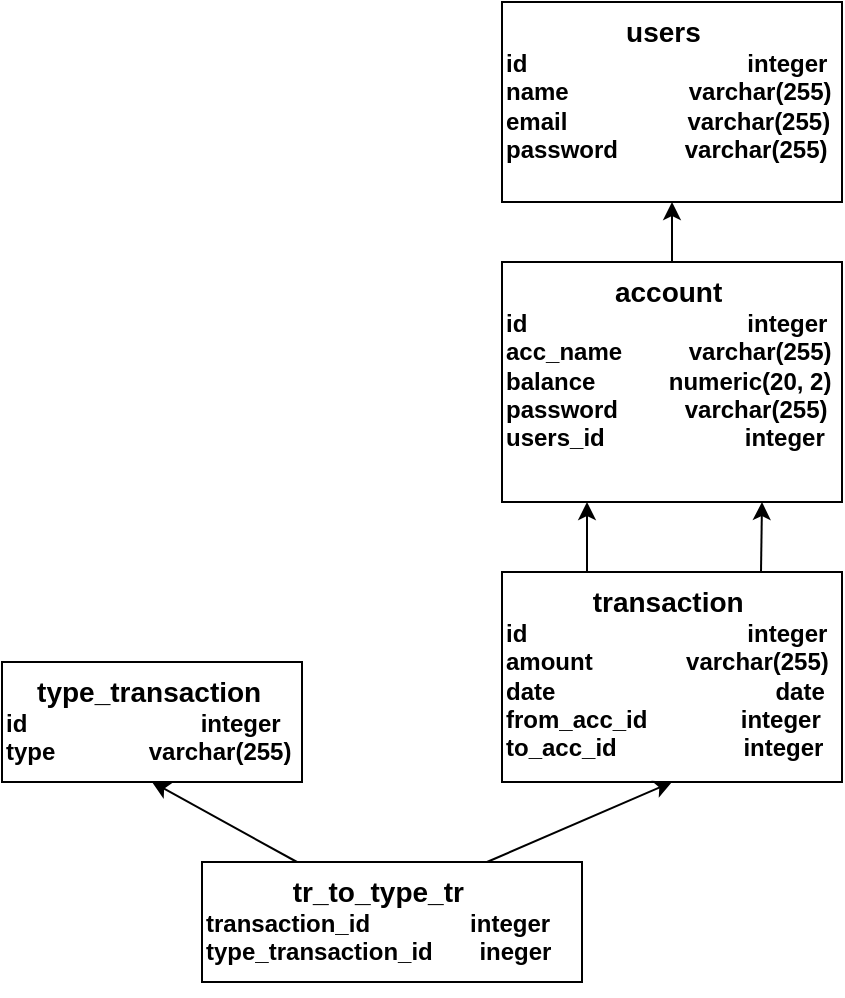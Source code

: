 <mxfile version="11.1.1" type="github"><diagram id="LnacNyWTvyfRDmgNIcEk" name="Page-1"><mxGraphModel dx="868" dy="484" grid="1" gridSize="10" guides="1" tooltips="1" connect="1" arrows="1" fold="1" page="1" pageScale="1" pageWidth="827" pageHeight="1169" math="0" shadow="0"><root><mxCell id="0"/><mxCell id="1" parent="0"/><mxCell id="j7QwsDHBEkOV3YnxY3o7-10" value="&lt;b&gt;&lt;font&gt;&amp;nbsp; &amp;nbsp; &amp;nbsp; &amp;nbsp; &amp;nbsp; &amp;nbsp; &amp;nbsp; &amp;nbsp; &amp;nbsp; &lt;font style=&quot;font-size: 14px&quot;&gt;users&lt;/font&gt;&lt;br&gt;id&amp;nbsp; &amp;nbsp; &amp;nbsp; &amp;nbsp; &amp;nbsp; &amp;nbsp; &amp;nbsp; &amp;nbsp; &amp;nbsp; &amp;nbsp; &amp;nbsp; &amp;nbsp; &amp;nbsp; &amp;nbsp; &amp;nbsp; &amp;nbsp; &amp;nbsp;integer&lt;br&gt;name&amp;nbsp; &amp;nbsp; &amp;nbsp; &amp;nbsp; &amp;nbsp; &amp;nbsp; &amp;nbsp; &amp;nbsp; &amp;nbsp; varchar(255)&lt;br&gt;&lt;/font&gt;&lt;/b&gt;&lt;b&gt;&lt;font&gt;email&amp;nbsp; &amp;nbsp; &amp;nbsp; &amp;nbsp; &amp;nbsp; &amp;nbsp; &amp;nbsp; &amp;nbsp; &amp;nbsp; varchar(255)&lt;br&gt;password&amp;nbsp; &amp;nbsp; &amp;nbsp; &amp;nbsp; &amp;nbsp;&amp;nbsp;&lt;/font&gt;&lt;/b&gt;&lt;b&gt;varchar(255)&lt;/b&gt;&lt;b&gt;&lt;font&gt;&lt;br&gt;&lt;/font&gt;&lt;/b&gt;&lt;b&gt;&lt;font&gt;&lt;br&gt;&lt;br&gt;&lt;/font&gt;&lt;/b&gt;" style="rounded=0;whiteSpace=wrap;html=1;horizontal=1;verticalAlign=top;align=left;" parent="1" vertex="1"><mxGeometry x="400" y="80" width="170" height="100" as="geometry"/></mxCell><mxCell id="j7QwsDHBEkOV3YnxY3o7-16" value="&lt;b&gt;&lt;font style=&quot;font-size: 14px&quot;&gt;&amp;nbsp; &amp;nbsp; &amp;nbsp; &amp;nbsp; &amp;nbsp; &amp;nbsp; &amp;nbsp; account&lt;/font&gt;&lt;br&gt;id&amp;nbsp; &amp;nbsp; &amp;nbsp; &amp;nbsp; &amp;nbsp; &amp;nbsp; &amp;nbsp; &amp;nbsp; &amp;nbsp; &amp;nbsp; &amp;nbsp; &amp;nbsp; &amp;nbsp; &amp;nbsp; &amp;nbsp; &amp;nbsp; &amp;nbsp;integer&lt;br&gt;acc_name&amp;nbsp; &amp;nbsp; &amp;nbsp; &amp;nbsp; &amp;nbsp; varchar(255)&lt;br&gt;&lt;/b&gt;&lt;b&gt;balance&amp;nbsp; &amp;nbsp; &amp;nbsp; &amp;nbsp; &amp;nbsp; &amp;nbsp;numeric(20, 2)&lt;br&gt;password&amp;nbsp; &amp;nbsp; &amp;nbsp; &amp;nbsp; &amp;nbsp;&amp;nbsp;&lt;/b&gt;&lt;b&gt;varchar(255)&lt;br&gt;&lt;/b&gt;&lt;b&gt;users_id&amp;nbsp; &amp;nbsp; &amp;nbsp; &amp;nbsp; &amp;nbsp; &amp;nbsp; &amp;nbsp; &amp;nbsp; &amp;nbsp; &amp;nbsp; &amp;nbsp;integer&lt;br&gt;&lt;/b&gt;&lt;b&gt;&lt;br&gt;&lt;/b&gt;" style="rounded=0;whiteSpace=wrap;html=1;align=left;verticalAlign=top;" parent="1" vertex="1"><mxGeometry x="400" y="210" width="170" height="120" as="geometry"/></mxCell><mxCell id="j7QwsDHBEkOV3YnxY3o7-18" value="&lt;b&gt;&lt;font&gt;&amp;nbsp; &amp;nbsp; &amp;nbsp; &amp;nbsp; &amp;nbsp; &amp;nbsp; &amp;nbsp;&lt;span style=&quot;font-size: 14px&quot;&gt;tr_to_type_tr&lt;/span&gt;&lt;/font&gt;&lt;/b&gt;&lt;b&gt;&lt;br&gt;transaction_id&amp;nbsp; &amp;nbsp; &amp;nbsp; &amp;nbsp; &amp;nbsp; &amp;nbsp; &amp;nbsp; &amp;nbsp;integer&amp;nbsp;&lt;br&gt;&lt;/b&gt;&lt;b&gt;type_transaction_id&amp;nbsp; &amp;nbsp; &amp;nbsp; &amp;nbsp;ineger&amp;nbsp; &amp;nbsp; &amp;nbsp;&lt;/b&gt;&lt;b&gt;&lt;br&gt;&lt;/b&gt;" style="rounded=0;whiteSpace=wrap;html=1;align=left;verticalAlign=top;" parent="1" vertex="1"><mxGeometry x="250" y="510" width="190" height="60" as="geometry"/></mxCell><mxCell id="j7QwsDHBEkOV3YnxY3o7-20" value="&lt;b&gt;&lt;font&gt;&amp;nbsp; &amp;nbsp; &amp;nbsp; &amp;nbsp; &amp;nbsp; &amp;nbsp; &amp;nbsp;&lt;font style=&quot;font-size: 14px&quot;&gt;transaction&lt;/font&gt;&lt;/font&gt;&lt;br&gt;id&amp;nbsp; &amp;nbsp; &amp;nbsp; &amp;nbsp; &amp;nbsp; &amp;nbsp; &amp;nbsp; &amp;nbsp; &amp;nbsp; &amp;nbsp; &amp;nbsp; &amp;nbsp; &amp;nbsp; &amp;nbsp; &amp;nbsp; &amp;nbsp; &amp;nbsp;integer&lt;/b&gt;&lt;b&gt;&lt;br&gt;amount&amp;nbsp; &amp;nbsp; &amp;nbsp; &amp;nbsp; &amp;nbsp; &amp;nbsp; &amp;nbsp;&amp;nbsp;&lt;/b&gt;&lt;b&gt;varchar(255)&lt;br&gt;&lt;/b&gt;&lt;b&gt;date&amp;nbsp; &amp;nbsp; &amp;nbsp; &amp;nbsp; &amp;nbsp; &amp;nbsp; &amp;nbsp; &amp;nbsp; &amp;nbsp; &amp;nbsp; &amp;nbsp; &amp;nbsp; &amp;nbsp; &amp;nbsp; &amp;nbsp; &amp;nbsp; &amp;nbsp;&lt;/b&gt;&lt;b&gt;date&lt;br&gt;from_acc_id&amp;nbsp; &amp;nbsp; &amp;nbsp; &amp;nbsp; &amp;nbsp; &amp;nbsp; &amp;nbsp; integer&amp;nbsp;&lt;br&gt;to_acc_id&amp;nbsp; &amp;nbsp; &amp;nbsp; &amp;nbsp; &amp;nbsp; &amp;nbsp; &amp;nbsp; &amp;nbsp; &amp;nbsp; &amp;nbsp;integer&lt;br&gt;&lt;/b&gt;" style="rounded=0;whiteSpace=wrap;html=1;align=left;verticalAlign=top;" parent="1" vertex="1"><mxGeometry x="400" y="365" width="170" height="105" as="geometry"/></mxCell><mxCell id="j7QwsDHBEkOV3YnxY3o7-23" value="" style="endArrow=classic;html=1;exitX=0.5;exitY=0;exitDx=0;exitDy=0;" parent="1" source="j7QwsDHBEkOV3YnxY3o7-16" target="j7QwsDHBEkOV3YnxY3o7-10" edge="1"><mxGeometry width="50" height="50" relative="1" as="geometry"><mxPoint x="240" y="760" as="sourcePoint"/><mxPoint x="170" y="330" as="targetPoint"/></mxGeometry></mxCell><mxCell id="j7QwsDHBEkOV3YnxY3o7-24" value="" style="endArrow=classic;html=1;" parent="1" edge="1"><mxGeometry width="50" height="50" relative="1" as="geometry"><mxPoint x="529.5" y="365" as="sourcePoint"/><mxPoint x="530" y="330" as="targetPoint"/></mxGeometry></mxCell><mxCell id="j7QwsDHBEkOV3YnxY3o7-25" value="" style="endArrow=classic;html=1;entryX=0.5;entryY=1;entryDx=0;entryDy=0;exitX=0.75;exitY=0;exitDx=0;exitDy=0;" parent="1" source="j7QwsDHBEkOV3YnxY3o7-18" target="j7QwsDHBEkOV3YnxY3o7-20" edge="1"><mxGeometry width="50" height="50" relative="1" as="geometry"><mxPoint x="530" y="530" as="sourcePoint"/><mxPoint x="345" y="140" as="targetPoint"/></mxGeometry></mxCell><mxCell id="vy1-JO2rq-6b5a5oOkk9-2" value="" style="endArrow=classic;html=1;entryX=0.25;entryY=1;entryDx=0;entryDy=0;exitX=0.25;exitY=0;exitDx=0;exitDy=0;" parent="1" source="j7QwsDHBEkOV3YnxY3o7-20" target="j7QwsDHBEkOV3YnxY3o7-16" edge="1"><mxGeometry width="50" height="50" relative="1" as="geometry"><mxPoint x="330" y="430" as="sourcePoint"/><mxPoint x="300" y="600" as="targetPoint"/></mxGeometry></mxCell><mxCell id="vy1-JO2rq-6b5a5oOkk9-3" value="&lt;div style=&quot;text-align: left&quot;&gt;&lt;b&gt;&lt;font style=&quot;font-size: 14px&quot;&gt;&amp;nbsp; &amp;nbsp; type_transaction&lt;/font&gt;&lt;/b&gt;&lt;/div&gt;&lt;div style=&quot;text-align: left&quot;&gt;&lt;b&gt;id&amp;nbsp; &amp;nbsp; &amp;nbsp; &amp;nbsp; &amp;nbsp; &amp;nbsp; &amp;nbsp; &amp;nbsp; &amp;nbsp; &amp;nbsp; &amp;nbsp; &amp;nbsp; &amp;nbsp; integer&lt;/b&gt;&lt;/div&gt;&lt;div style=&quot;text-align: left&quot;&gt;&lt;b&gt;type&amp;nbsp; &amp;nbsp; &amp;nbsp; &amp;nbsp; &amp;nbsp; &amp;nbsp; &amp;nbsp; varchar(255)&lt;/b&gt;&lt;/div&gt;" style="rounded=0;whiteSpace=wrap;html=1;verticalAlign=top;align=left;" parent="1" vertex="1"><mxGeometry x="150" y="410" width="150" height="60" as="geometry"/></mxCell><mxCell id="vy1-JO2rq-6b5a5oOkk9-5" value="" style="endArrow=classic;html=1;exitX=0.25;exitY=0;exitDx=0;exitDy=0;entryX=0.5;entryY=1;entryDx=0;entryDy=0;" parent="1" source="j7QwsDHBEkOV3YnxY3o7-18" target="vy1-JO2rq-6b5a5oOkk9-3" edge="1"><mxGeometry width="50" height="50" relative="1" as="geometry"><mxPoint x="225" y="500" as="sourcePoint"/><mxPoint x="275" y="450" as="targetPoint"/></mxGeometry></mxCell></root></mxGraphModel></diagram></mxfile>